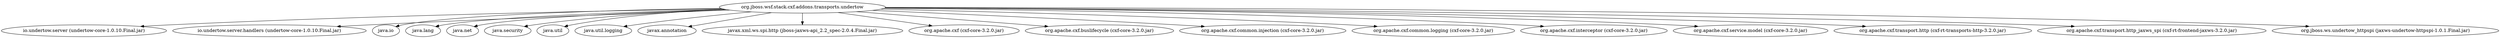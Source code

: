 digraph "classes" {
    // Path: /home/rsearls/j1/jbws/jbossws-cxf/modules/addons/transports/http/undertow/target/classes
   "org.jboss.wsf.stack.cxf.addons.transports.undertow" -> "io.undertow.server (undertow-core-1.0.10.Final.jar)";
   "org.jboss.wsf.stack.cxf.addons.transports.undertow" -> "io.undertow.server.handlers (undertow-core-1.0.10.Final.jar)";
   "org.jboss.wsf.stack.cxf.addons.transports.undertow" -> "java.io";
   "org.jboss.wsf.stack.cxf.addons.transports.undertow" -> "java.lang";
   "org.jboss.wsf.stack.cxf.addons.transports.undertow" -> "java.net";
   "org.jboss.wsf.stack.cxf.addons.transports.undertow" -> "java.security";
   "org.jboss.wsf.stack.cxf.addons.transports.undertow" -> "java.util";
   "org.jboss.wsf.stack.cxf.addons.transports.undertow" -> "java.util.logging";
   "org.jboss.wsf.stack.cxf.addons.transports.undertow" -> "javax.annotation";
   "org.jboss.wsf.stack.cxf.addons.transports.undertow" -> "javax.xml.ws.spi.http (jboss-jaxws-api_2.2_spec-2.0.4.Final.jar)";
   "org.jboss.wsf.stack.cxf.addons.transports.undertow" -> "org.apache.cxf (cxf-core-3.2.0.jar)";
   "org.jboss.wsf.stack.cxf.addons.transports.undertow" -> "org.apache.cxf.buslifecycle (cxf-core-3.2.0.jar)";
   "org.jboss.wsf.stack.cxf.addons.transports.undertow" -> "org.apache.cxf.common.injection (cxf-core-3.2.0.jar)";
   "org.jboss.wsf.stack.cxf.addons.transports.undertow" -> "org.apache.cxf.common.logging (cxf-core-3.2.0.jar)";
   "org.jboss.wsf.stack.cxf.addons.transports.undertow" -> "org.apache.cxf.interceptor (cxf-core-3.2.0.jar)";
   "org.jboss.wsf.stack.cxf.addons.transports.undertow" -> "org.apache.cxf.service.model (cxf-core-3.2.0.jar)";
   "org.jboss.wsf.stack.cxf.addons.transports.undertow" -> "org.apache.cxf.transport.http (cxf-rt-transports-http-3.2.0.jar)";
   "org.jboss.wsf.stack.cxf.addons.transports.undertow" -> "org.apache.cxf.transport.http_jaxws_spi (cxf-rt-frontend-jaxws-3.2.0.jar)";
   "org.jboss.wsf.stack.cxf.addons.transports.undertow" -> "org.jboss.ws.undertow_httpspi (jaxws-undertow-httpspi-1.0.1.Final.jar)";
}
